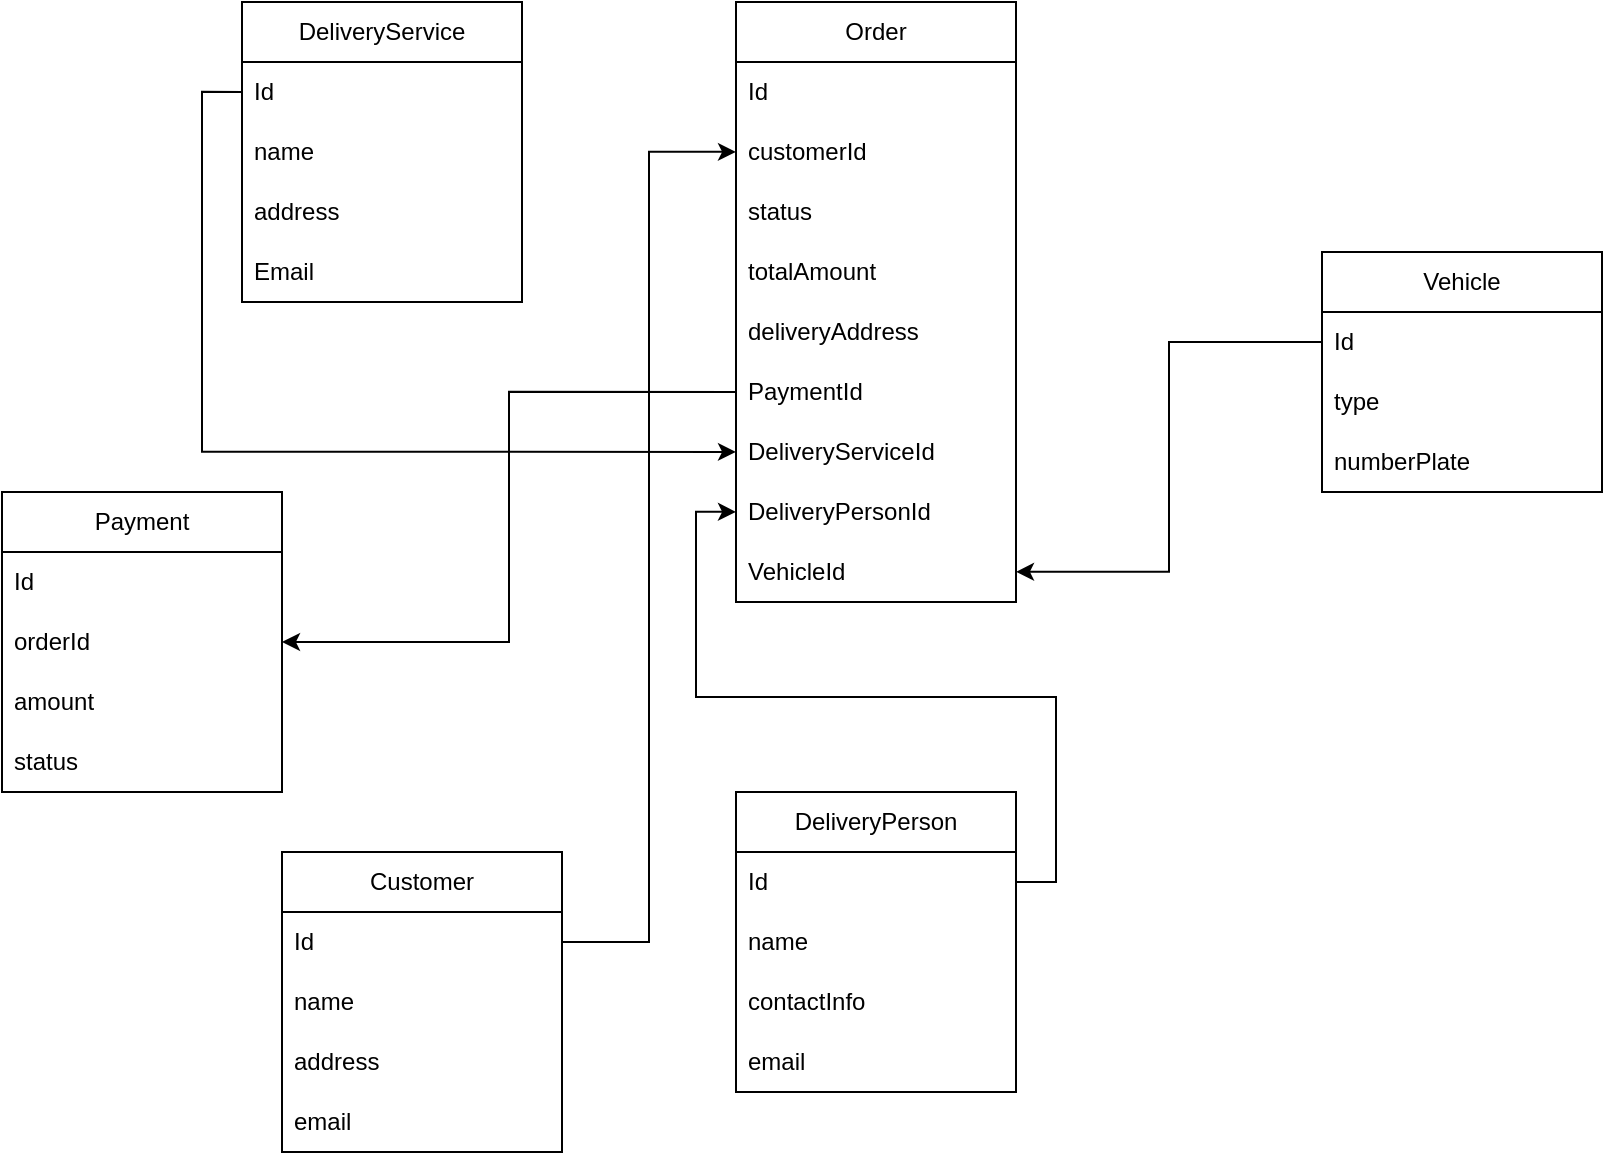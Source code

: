 <mxfile version="23.0.0" type="device">
  <diagram name="Страница — 1" id="ViM0Hq8fvaqSeSM3cWt4">
    <mxGraphModel dx="1061" dy="482" grid="1" gridSize="10" guides="1" tooltips="1" connect="1" arrows="1" fold="1" page="1" pageScale="1" pageWidth="1169" pageHeight="827" math="0" shadow="0">
      <root>
        <mxCell id="0" />
        <mxCell id="1" parent="0" />
        <mxCell id="0nCd3aT7nHnqgW-oLEbE-4" value="DeliveryService" style="swimlane;fontStyle=0;childLayout=stackLayout;horizontal=1;startSize=30;horizontalStack=0;resizeParent=1;resizeParentMax=0;resizeLast=0;collapsible=1;marginBottom=0;whiteSpace=wrap;html=1;" parent="1" vertex="1">
          <mxGeometry x="460" y="64.94" width="140" height="150" as="geometry" />
        </mxCell>
        <mxCell id="LwPVygfJM8GsR9XQ1MLj-9" value="Id" style="text;strokeColor=none;fillColor=none;align=left;verticalAlign=middle;spacingLeft=4;spacingRight=4;overflow=hidden;points=[[0,0.5],[1,0.5]];portConstraint=eastwest;rotatable=0;whiteSpace=wrap;html=1;" vertex="1" parent="0nCd3aT7nHnqgW-oLEbE-4">
          <mxGeometry y="30" width="140" height="30" as="geometry" />
        </mxCell>
        <mxCell id="0nCd3aT7nHnqgW-oLEbE-5" value="name" style="text;strokeColor=none;fillColor=none;align=left;verticalAlign=middle;spacingLeft=4;spacingRight=4;overflow=hidden;points=[[0,0.5],[1,0.5]];portConstraint=eastwest;rotatable=0;whiteSpace=wrap;html=1;" parent="0nCd3aT7nHnqgW-oLEbE-4" vertex="1">
          <mxGeometry y="60" width="140" height="30" as="geometry" />
        </mxCell>
        <mxCell id="0nCd3aT7nHnqgW-oLEbE-6" value="address" style="text;strokeColor=none;fillColor=none;align=left;verticalAlign=middle;spacingLeft=4;spacingRight=4;overflow=hidden;points=[[0,0.5],[1,0.5]];portConstraint=eastwest;rotatable=0;whiteSpace=wrap;html=1;" parent="0nCd3aT7nHnqgW-oLEbE-4" vertex="1">
          <mxGeometry y="90" width="140" height="30" as="geometry" />
        </mxCell>
        <mxCell id="LwPVygfJM8GsR9XQ1MLj-20" value="Email" style="text;strokeColor=none;fillColor=none;align=left;verticalAlign=middle;spacingLeft=4;spacingRight=4;overflow=hidden;points=[[0,0.5],[1,0.5]];portConstraint=eastwest;rotatable=0;whiteSpace=wrap;html=1;" vertex="1" parent="0nCd3aT7nHnqgW-oLEbE-4">
          <mxGeometry y="120" width="140" height="30" as="geometry" />
        </mxCell>
        <mxCell id="0nCd3aT7nHnqgW-oLEbE-8" value="Customer" style="swimlane;fontStyle=0;childLayout=stackLayout;horizontal=1;startSize=30;horizontalStack=0;resizeParent=1;resizeParentMax=0;resizeLast=0;collapsible=1;marginBottom=0;whiteSpace=wrap;html=1;" parent="1" vertex="1">
          <mxGeometry x="480" y="490" width="140" height="150" as="geometry" />
        </mxCell>
        <mxCell id="0nCd3aT7nHnqgW-oLEbE-9" value="Id" style="text;strokeColor=none;fillColor=none;align=left;verticalAlign=middle;spacingLeft=4;spacingRight=4;overflow=hidden;points=[[0,0.5],[1,0.5]];portConstraint=eastwest;rotatable=0;whiteSpace=wrap;html=1;" parent="0nCd3aT7nHnqgW-oLEbE-8" vertex="1">
          <mxGeometry y="30" width="140" height="30" as="geometry" />
        </mxCell>
        <mxCell id="LwPVygfJM8GsR9XQ1MLj-15" value="name" style="text;strokeColor=none;fillColor=none;align=left;verticalAlign=middle;spacingLeft=4;spacingRight=4;overflow=hidden;points=[[0,0.5],[1,0.5]];portConstraint=eastwest;rotatable=0;whiteSpace=wrap;html=1;" vertex="1" parent="0nCd3aT7nHnqgW-oLEbE-8">
          <mxGeometry y="60" width="140" height="30" as="geometry" />
        </mxCell>
        <mxCell id="0nCd3aT7nHnqgW-oLEbE-12" value="address" style="text;strokeColor=none;fillColor=none;align=left;verticalAlign=middle;spacingLeft=4;spacingRight=4;overflow=hidden;points=[[0,0.5],[1,0.5]];portConstraint=eastwest;rotatable=0;whiteSpace=wrap;html=1;" parent="0nCd3aT7nHnqgW-oLEbE-8" vertex="1">
          <mxGeometry y="90" width="140" height="30" as="geometry" />
        </mxCell>
        <mxCell id="0nCd3aT7nHnqgW-oLEbE-10" value="email" style="text;strokeColor=none;fillColor=none;align=left;verticalAlign=middle;spacingLeft=4;spacingRight=4;overflow=hidden;points=[[0,0.5],[1,0.5]];portConstraint=eastwest;rotatable=0;whiteSpace=wrap;html=1;" parent="0nCd3aT7nHnqgW-oLEbE-8" vertex="1">
          <mxGeometry y="120" width="140" height="30" as="geometry" />
        </mxCell>
        <mxCell id="0nCd3aT7nHnqgW-oLEbE-13" value="Order" style="swimlane;fontStyle=0;childLayout=stackLayout;horizontal=1;startSize=30;horizontalStack=0;resizeParent=1;resizeParentMax=0;resizeLast=0;collapsible=1;marginBottom=0;whiteSpace=wrap;html=1;" parent="1" vertex="1">
          <mxGeometry x="707" y="64.94" width="140" height="300" as="geometry" />
        </mxCell>
        <mxCell id="LwPVygfJM8GsR9XQ1MLj-5" value="Id" style="text;strokeColor=none;fillColor=none;align=left;verticalAlign=middle;spacingLeft=4;spacingRight=4;overflow=hidden;points=[[0,0.5],[1,0.5]];portConstraint=eastwest;rotatable=0;whiteSpace=wrap;html=1;" vertex="1" parent="0nCd3aT7nHnqgW-oLEbE-13">
          <mxGeometry y="30" width="140" height="30" as="geometry" />
        </mxCell>
        <mxCell id="0nCd3aT7nHnqgW-oLEbE-15" value="customerId" style="text;strokeColor=none;fillColor=none;align=left;verticalAlign=middle;spacingLeft=4;spacingRight=4;overflow=hidden;points=[[0,0.5],[1,0.5]];portConstraint=eastwest;rotatable=0;whiteSpace=wrap;html=1;" parent="0nCd3aT7nHnqgW-oLEbE-13" vertex="1">
          <mxGeometry y="60" width="140" height="30" as="geometry" />
        </mxCell>
        <mxCell id="0nCd3aT7nHnqgW-oLEbE-16" value="status" style="text;strokeColor=none;fillColor=none;align=left;verticalAlign=middle;spacingLeft=4;spacingRight=4;overflow=hidden;points=[[0,0.5],[1,0.5]];portConstraint=eastwest;rotatable=0;whiteSpace=wrap;html=1;" parent="0nCd3aT7nHnqgW-oLEbE-13" vertex="1">
          <mxGeometry y="90" width="140" height="30" as="geometry" />
        </mxCell>
        <mxCell id="0nCd3aT7nHnqgW-oLEbE-18" value="totalAmount" style="text;strokeColor=none;fillColor=none;align=left;verticalAlign=middle;spacingLeft=4;spacingRight=4;overflow=hidden;points=[[0,0.5],[1,0.5]];portConstraint=eastwest;rotatable=0;whiteSpace=wrap;html=1;" parent="0nCd3aT7nHnqgW-oLEbE-13" vertex="1">
          <mxGeometry y="120" width="140" height="30" as="geometry" />
        </mxCell>
        <mxCell id="0nCd3aT7nHnqgW-oLEbE-17" value="deliveryAddress" style="text;strokeColor=none;fillColor=none;align=left;verticalAlign=middle;spacingLeft=4;spacingRight=4;overflow=hidden;points=[[0,0.5],[1,0.5]];portConstraint=eastwest;rotatable=0;whiteSpace=wrap;html=1;" parent="0nCd3aT7nHnqgW-oLEbE-13" vertex="1">
          <mxGeometry y="150" width="140" height="30" as="geometry" />
        </mxCell>
        <mxCell id="LwPVygfJM8GsR9XQ1MLj-18" value="PaymentId" style="text;strokeColor=none;fillColor=none;align=left;verticalAlign=middle;spacingLeft=4;spacingRight=4;overflow=hidden;points=[[0,0.5],[1,0.5]];portConstraint=eastwest;rotatable=0;whiteSpace=wrap;html=1;" vertex="1" parent="0nCd3aT7nHnqgW-oLEbE-13">
          <mxGeometry y="180" width="140" height="30" as="geometry" />
        </mxCell>
        <mxCell id="LwPVygfJM8GsR9XQ1MLj-8" value="DeliveryServiceId" style="text;strokeColor=none;fillColor=none;align=left;verticalAlign=middle;spacingLeft=4;spacingRight=4;overflow=hidden;points=[[0,0.5],[1,0.5]];portConstraint=eastwest;rotatable=0;whiteSpace=wrap;html=1;" vertex="1" parent="0nCd3aT7nHnqgW-oLEbE-13">
          <mxGeometry y="210" width="140" height="30" as="geometry" />
        </mxCell>
        <mxCell id="LwPVygfJM8GsR9XQ1MLj-6" value="DeliveryPersonId" style="text;strokeColor=none;fillColor=none;align=left;verticalAlign=middle;spacingLeft=4;spacingRight=4;overflow=hidden;points=[[0,0.5],[1,0.5]];portConstraint=eastwest;rotatable=0;whiteSpace=wrap;html=1;" vertex="1" parent="0nCd3aT7nHnqgW-oLEbE-13">
          <mxGeometry y="240" width="140" height="30" as="geometry" />
        </mxCell>
        <mxCell id="LwPVygfJM8GsR9XQ1MLj-2" value="VehicleId" style="text;strokeColor=none;fillColor=none;align=left;verticalAlign=middle;spacingLeft=4;spacingRight=4;overflow=hidden;points=[[0,0.5],[1,0.5]];portConstraint=eastwest;rotatable=0;whiteSpace=wrap;html=1;" vertex="1" parent="0nCd3aT7nHnqgW-oLEbE-13">
          <mxGeometry y="270" width="140" height="30" as="geometry" />
        </mxCell>
        <mxCell id="0nCd3aT7nHnqgW-oLEbE-25" value="DeliveryPerson" style="swimlane;fontStyle=0;childLayout=stackLayout;horizontal=1;startSize=30;horizontalStack=0;resizeParent=1;resizeParentMax=0;resizeLast=0;collapsible=1;marginBottom=0;whiteSpace=wrap;html=1;" parent="1" vertex="1">
          <mxGeometry x="707" y="460" width="140" height="150" as="geometry" />
        </mxCell>
        <mxCell id="0nCd3aT7nHnqgW-oLEbE-26" value="Id" style="text;strokeColor=none;fillColor=none;align=left;verticalAlign=middle;spacingLeft=4;spacingRight=4;overflow=hidden;points=[[0,0.5],[1,0.5]];portConstraint=eastwest;rotatable=0;whiteSpace=wrap;html=1;" parent="0nCd3aT7nHnqgW-oLEbE-25" vertex="1">
          <mxGeometry y="30" width="140" height="30" as="geometry" />
        </mxCell>
        <mxCell id="0nCd3aT7nHnqgW-oLEbE-27" value="name" style="text;strokeColor=none;fillColor=none;align=left;verticalAlign=middle;spacingLeft=4;spacingRight=4;overflow=hidden;points=[[0,0.5],[1,0.5]];portConstraint=eastwest;rotatable=0;whiteSpace=wrap;html=1;" parent="0nCd3aT7nHnqgW-oLEbE-25" vertex="1">
          <mxGeometry y="60" width="140" height="30" as="geometry" />
        </mxCell>
        <mxCell id="0nCd3aT7nHnqgW-oLEbE-28" value="contactInfo" style="text;strokeColor=none;fillColor=none;align=left;verticalAlign=middle;spacingLeft=4;spacingRight=4;overflow=hidden;points=[[0,0.5],[1,0.5]];portConstraint=eastwest;rotatable=0;whiteSpace=wrap;html=1;" parent="0nCd3aT7nHnqgW-oLEbE-25" vertex="1">
          <mxGeometry y="90" width="140" height="30" as="geometry" />
        </mxCell>
        <mxCell id="0nCd3aT7nHnqgW-oLEbE-29" value="email" style="text;strokeColor=none;fillColor=none;align=left;verticalAlign=middle;spacingLeft=4;spacingRight=4;overflow=hidden;points=[[0,0.5],[1,0.5]];portConstraint=eastwest;rotatable=0;whiteSpace=wrap;html=1;" parent="0nCd3aT7nHnqgW-oLEbE-25" vertex="1">
          <mxGeometry y="120" width="140" height="30" as="geometry" />
        </mxCell>
        <mxCell id="0nCd3aT7nHnqgW-oLEbE-30" value="Vehicle" style="swimlane;fontStyle=0;childLayout=stackLayout;horizontal=1;startSize=30;horizontalStack=0;resizeParent=1;resizeParentMax=0;resizeLast=0;collapsible=1;marginBottom=0;whiteSpace=wrap;html=1;" parent="1" vertex="1">
          <mxGeometry x="1000" y="190" width="140" height="120" as="geometry" />
        </mxCell>
        <mxCell id="0nCd3aT7nHnqgW-oLEbE-31" value="Id" style="text;strokeColor=none;fillColor=none;align=left;verticalAlign=middle;spacingLeft=4;spacingRight=4;overflow=hidden;points=[[0,0.5],[1,0.5]];portConstraint=eastwest;rotatable=0;whiteSpace=wrap;html=1;" parent="0nCd3aT7nHnqgW-oLEbE-30" vertex="1">
          <mxGeometry y="30" width="140" height="30" as="geometry" />
        </mxCell>
        <mxCell id="0nCd3aT7nHnqgW-oLEbE-32" value="type" style="text;strokeColor=none;fillColor=none;align=left;verticalAlign=middle;spacingLeft=4;spacingRight=4;overflow=hidden;points=[[0,0.5],[1,0.5]];portConstraint=eastwest;rotatable=0;whiteSpace=wrap;html=1;" parent="0nCd3aT7nHnqgW-oLEbE-30" vertex="1">
          <mxGeometry y="60" width="140" height="30" as="geometry" />
        </mxCell>
        <mxCell id="0nCd3aT7nHnqgW-oLEbE-33" value="numberPlate" style="text;strokeColor=none;fillColor=none;align=left;verticalAlign=middle;spacingLeft=4;spacingRight=4;overflow=hidden;points=[[0,0.5],[1,0.5]];portConstraint=eastwest;rotatable=0;whiteSpace=wrap;html=1;" parent="0nCd3aT7nHnqgW-oLEbE-30" vertex="1">
          <mxGeometry y="90" width="140" height="30" as="geometry" />
        </mxCell>
        <mxCell id="0nCd3aT7nHnqgW-oLEbE-40" value="Payment" style="swimlane;fontStyle=0;childLayout=stackLayout;horizontal=1;startSize=30;horizontalStack=0;resizeParent=1;resizeParentMax=0;resizeLast=0;collapsible=1;marginBottom=0;whiteSpace=wrap;html=1;" parent="1" vertex="1">
          <mxGeometry x="340" y="310" width="140" height="150" as="geometry" />
        </mxCell>
        <mxCell id="0nCd3aT7nHnqgW-oLEbE-41" value="Id" style="text;strokeColor=none;fillColor=none;align=left;verticalAlign=middle;spacingLeft=4;spacingRight=4;overflow=hidden;points=[[0,0.5],[1,0.5]];portConstraint=eastwest;rotatable=0;whiteSpace=wrap;html=1;" parent="0nCd3aT7nHnqgW-oLEbE-40" vertex="1">
          <mxGeometry y="30" width="140" height="30" as="geometry" />
        </mxCell>
        <mxCell id="0nCd3aT7nHnqgW-oLEbE-42" value="orderId" style="text;strokeColor=none;fillColor=none;align=left;verticalAlign=middle;spacingLeft=4;spacingRight=4;overflow=hidden;points=[[0,0.5],[1,0.5]];portConstraint=eastwest;rotatable=0;whiteSpace=wrap;html=1;" parent="0nCd3aT7nHnqgW-oLEbE-40" vertex="1">
          <mxGeometry y="60" width="140" height="30" as="geometry" />
        </mxCell>
        <mxCell id="0nCd3aT7nHnqgW-oLEbE-43" value="amount" style="text;strokeColor=none;fillColor=none;align=left;verticalAlign=middle;spacingLeft=4;spacingRight=4;overflow=hidden;points=[[0,0.5],[1,0.5]];portConstraint=eastwest;rotatable=0;whiteSpace=wrap;html=1;" parent="0nCd3aT7nHnqgW-oLEbE-40" vertex="1">
          <mxGeometry y="90" width="140" height="30" as="geometry" />
        </mxCell>
        <mxCell id="0nCd3aT7nHnqgW-oLEbE-44" value="status" style="text;strokeColor=none;fillColor=none;align=left;verticalAlign=middle;spacingLeft=4;spacingRight=4;overflow=hidden;points=[[0,0.5],[1,0.5]];portConstraint=eastwest;rotatable=0;whiteSpace=wrap;html=1;" parent="0nCd3aT7nHnqgW-oLEbE-40" vertex="1">
          <mxGeometry y="120" width="140" height="30" as="geometry" />
        </mxCell>
        <mxCell id="0nCd3aT7nHnqgW-oLEbE-49" value="" style="edgeStyle=orthogonalEdgeStyle;rounded=0;orthogonalLoop=1;jettySize=auto;html=1;entryX=0;entryY=0.5;entryDx=0;entryDy=0;" parent="1" source="0nCd3aT7nHnqgW-oLEbE-9" target="0nCd3aT7nHnqgW-oLEbE-15" edge="1">
          <mxGeometry relative="1" as="geometry" />
        </mxCell>
        <mxCell id="LwPVygfJM8GsR9XQ1MLj-7" style="edgeStyle=orthogonalEdgeStyle;rounded=0;orthogonalLoop=1;jettySize=auto;html=1;exitX=1;exitY=0.5;exitDx=0;exitDy=0;entryX=0;entryY=0.5;entryDx=0;entryDy=0;" edge="1" parent="1" source="0nCd3aT7nHnqgW-oLEbE-26" target="LwPVygfJM8GsR9XQ1MLj-6">
          <mxGeometry relative="1" as="geometry" />
        </mxCell>
        <mxCell id="LwPVygfJM8GsR9XQ1MLj-10" style="edgeStyle=orthogonalEdgeStyle;rounded=0;orthogonalLoop=1;jettySize=auto;html=1;exitX=0;exitY=0.5;exitDx=0;exitDy=0;entryX=0;entryY=0.5;entryDx=0;entryDy=0;" edge="1" parent="1" source="LwPVygfJM8GsR9XQ1MLj-9" target="LwPVygfJM8GsR9XQ1MLj-8">
          <mxGeometry relative="1" as="geometry" />
        </mxCell>
        <mxCell id="LwPVygfJM8GsR9XQ1MLj-11" style="edgeStyle=orthogonalEdgeStyle;rounded=0;orthogonalLoop=1;jettySize=auto;html=1;exitX=0;exitY=0.5;exitDx=0;exitDy=0;" edge="1" parent="1" source="0nCd3aT7nHnqgW-oLEbE-31" target="LwPVygfJM8GsR9XQ1MLj-2">
          <mxGeometry relative="1" as="geometry" />
        </mxCell>
        <mxCell id="LwPVygfJM8GsR9XQ1MLj-19" style="edgeStyle=orthogonalEdgeStyle;rounded=0;orthogonalLoop=1;jettySize=auto;html=1;exitX=0;exitY=0.5;exitDx=0;exitDy=0;entryX=1;entryY=0.5;entryDx=0;entryDy=0;" edge="1" parent="1" source="LwPVygfJM8GsR9XQ1MLj-18" target="0nCd3aT7nHnqgW-oLEbE-42">
          <mxGeometry relative="1" as="geometry" />
        </mxCell>
      </root>
    </mxGraphModel>
  </diagram>
</mxfile>
